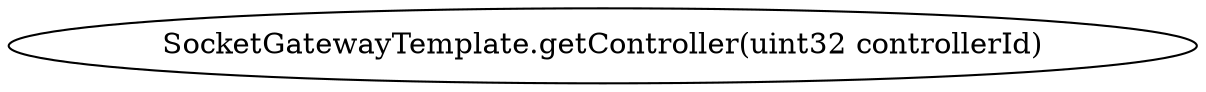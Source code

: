 digraph "" {
	graph [bb="0,0,482.23,36"];
	node [label="\N"];
	"SocketGatewayTemplate.getController(uint32 controllerId)"	 [height=0.5,
		pos="241.12,18",
		width=6.6976];
}

